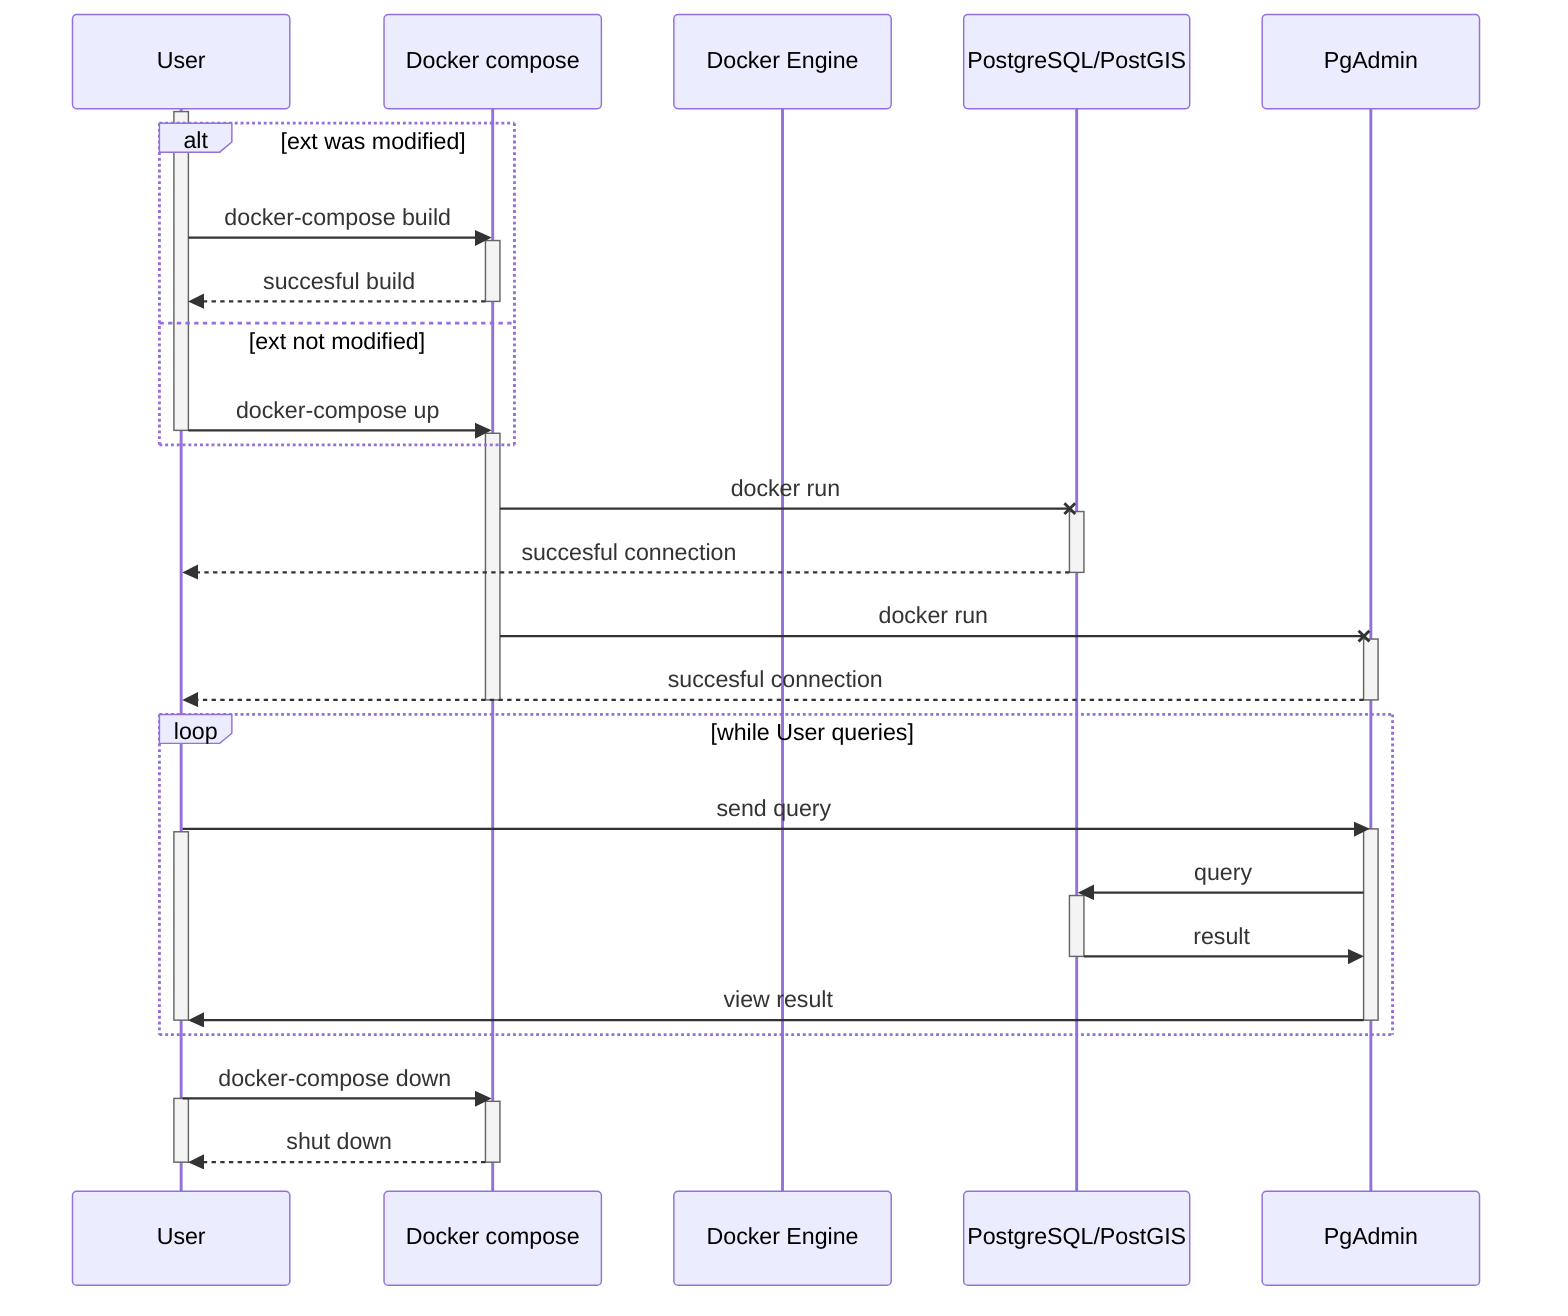 sequenceDiagram
     participant User
     participant Docker compose
     participant Docker Engine
     participant PostgreSQL/PostGIS
     participant PgAdmin

		activate User

   alt ext was modified
        User->>Docker compose: docker-compose build
		activate Docker compose
        Docker compose-->>User: succesful build
		deactivate Docker compose
    else ext not modified
        User->>Docker compose: docker-compose up
		deactivate User
		activate Docker compose
    end


    Docker compose-x PostgreSQL/PostGIS: docker run
		activate PostgreSQL/PostGIS
    PostgreSQL/PostGIS -->> User: succesful connection
		deactivate PostgreSQL/PostGIS
    Docker compose-x PgAdmin: docker run
		activate PgAdmin
    PgAdmin -->> User: succesful connection
		deactivate Docker compose
		deactivate PgAdmin


    loop while User queries
        User->>PgAdmin: send query
		activate PgAdmin
		activate User
	PgAdmin ->> PostgreSQL/PostGIS: query
		activate PostgreSQL/PostGIS
	PostgreSQL/PostGIS ->> PgAdmin: result
		deactivate PostgreSQL/PostGIS
	PgAdmin ->> User: view result
		deactivate PgAdmin
		deactivate User
    end


	User ->> Docker compose: docker-compose down
		activate User
		activate Docker compose
	Docker compose -->>User: shut down
		deactivate User
		deactivate Docker compose